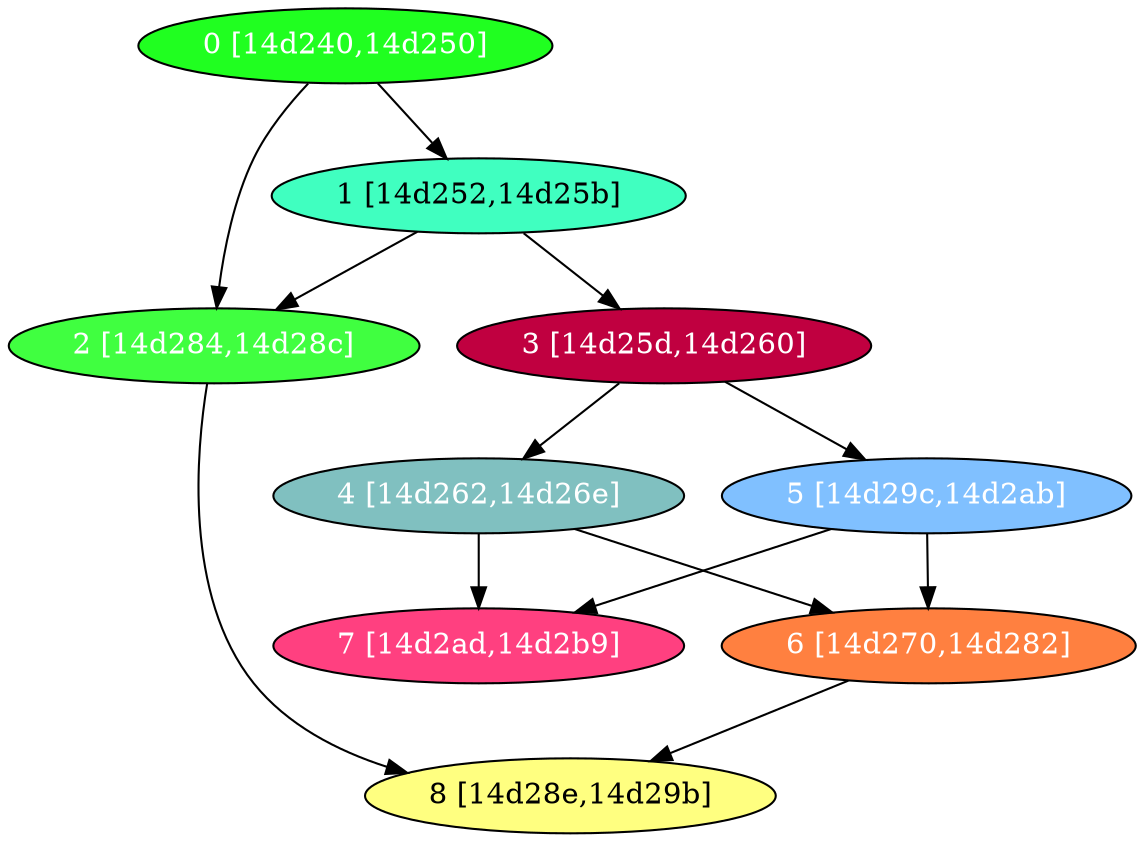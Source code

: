 diGraph libnss3{
	libnss3_0  [style=filled fillcolor="#20FF20" fontcolor="#ffffff" shape=oval label="0 [14d240,14d250]"]
	libnss3_1  [style=filled fillcolor="#40FFC0" fontcolor="#000000" shape=oval label="1 [14d252,14d25b]"]
	libnss3_2  [style=filled fillcolor="#40FF40" fontcolor="#ffffff" shape=oval label="2 [14d284,14d28c]"]
	libnss3_3  [style=filled fillcolor="#C00040" fontcolor="#ffffff" shape=oval label="3 [14d25d,14d260]"]
	libnss3_4  [style=filled fillcolor="#80C0C0" fontcolor="#ffffff" shape=oval label="4 [14d262,14d26e]"]
	libnss3_5  [style=filled fillcolor="#80C0FF" fontcolor="#ffffff" shape=oval label="5 [14d29c,14d2ab]"]
	libnss3_6  [style=filled fillcolor="#FF8040" fontcolor="#ffffff" shape=oval label="6 [14d270,14d282]"]
	libnss3_7  [style=filled fillcolor="#FF4080" fontcolor="#ffffff" shape=oval label="7 [14d2ad,14d2b9]"]
	libnss3_8  [style=filled fillcolor="#FFFF80" fontcolor="#000000" shape=oval label="8 [14d28e,14d29b]"]

	libnss3_0 -> libnss3_1
	libnss3_0 -> libnss3_2
	libnss3_1 -> libnss3_2
	libnss3_1 -> libnss3_3
	libnss3_2 -> libnss3_8
	libnss3_3 -> libnss3_4
	libnss3_3 -> libnss3_5
	libnss3_4 -> libnss3_6
	libnss3_4 -> libnss3_7
	libnss3_5 -> libnss3_6
	libnss3_5 -> libnss3_7
	libnss3_6 -> libnss3_8
}